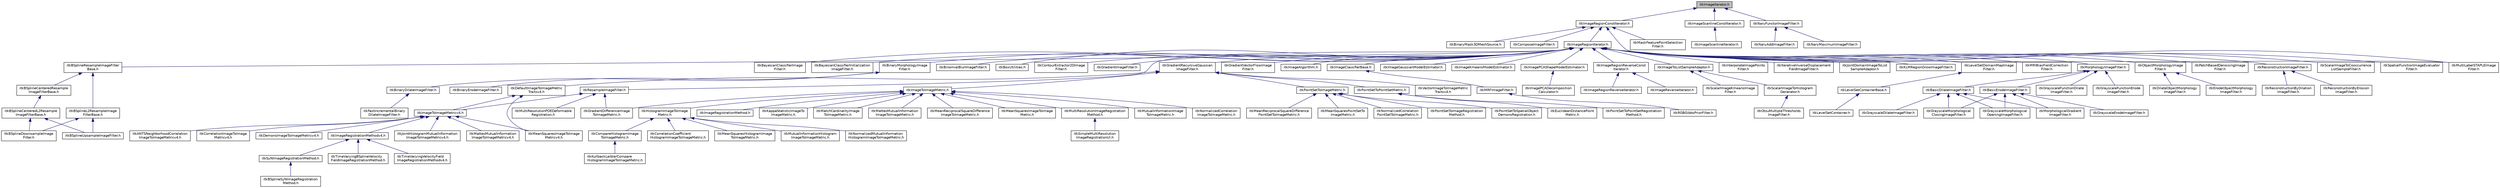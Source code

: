 digraph "itkImageIterator.h"
{
 // LATEX_PDF_SIZE
  edge [fontname="Helvetica",fontsize="10",labelfontname="Helvetica",labelfontsize="10"];
  node [fontname="Helvetica",fontsize="10",shape=record];
  Node1 [label="itkImageIterator.h",height=0.2,width=0.4,color="black", fillcolor="grey75", style="filled", fontcolor="black",tooltip=" "];
  Node1 -> Node2 [dir="back",color="midnightblue",fontsize="10",style="solid",fontname="Helvetica"];
  Node2 [label="itkImageRegionConstIterator.h",height=0.2,width=0.4,color="black", fillcolor="white", style="filled",URL="$itkImageRegionConstIterator_8h.html",tooltip=" "];
  Node2 -> Node3 [dir="back",color="midnightblue",fontsize="10",style="solid",fontname="Helvetica"];
  Node3 [label="itkBinaryMask3DMeshSource.h",height=0.2,width=0.4,color="black", fillcolor="white", style="filled",URL="$itkBinaryMask3DMeshSource_8h.html",tooltip=" "];
  Node2 -> Node4 [dir="back",color="midnightblue",fontsize="10",style="solid",fontname="Helvetica"];
  Node4 [label="itkComposeImageFilter.h",height=0.2,width=0.4,color="black", fillcolor="white", style="filled",URL="$itkComposeImageFilter_8h.html",tooltip=" "];
  Node2 -> Node5 [dir="back",color="midnightblue",fontsize="10",style="solid",fontname="Helvetica"];
  Node5 [label="itkImageRegionIterator.h",height=0.2,width=0.4,color="black", fillcolor="white", style="filled",URL="$itkImageRegionIterator_8h.html",tooltip=" "];
  Node5 -> Node6 [dir="back",color="midnightblue",fontsize="10",style="solid",fontname="Helvetica"];
  Node6 [label="itkBSplineResampleImageFilter\lBase.h",height=0.2,width=0.4,color="black", fillcolor="white", style="filled",URL="$itkBSplineResampleImageFilterBase_8h.html",tooltip=" "];
  Node6 -> Node7 [dir="back",color="midnightblue",fontsize="10",style="solid",fontname="Helvetica"];
  Node7 [label="itkBSplineCenteredResample\lImageFilterBase.h",height=0.2,width=0.4,color="black", fillcolor="white", style="filled",URL="$itkBSplineCenteredResampleImageFilterBase_8h.html",tooltip=" "];
  Node7 -> Node8 [dir="back",color="midnightblue",fontsize="10",style="solid",fontname="Helvetica"];
  Node8 [label="itkBSplineCenteredL2Resample\lImageFilterBase.h",height=0.2,width=0.4,color="black", fillcolor="white", style="filled",URL="$itkBSplineCenteredL2ResampleImageFilterBase_8h.html",tooltip=" "];
  Node8 -> Node9 [dir="back",color="midnightblue",fontsize="10",style="solid",fontname="Helvetica"];
  Node9 [label="itkBSplineDownsampleImage\lFilter.h",height=0.2,width=0.4,color="black", fillcolor="white", style="filled",URL="$itkBSplineDownsampleImageFilter_8h.html",tooltip=" "];
  Node8 -> Node10 [dir="back",color="midnightblue",fontsize="10",style="solid",fontname="Helvetica"];
  Node10 [label="itkBSplineUpsampleImageFilter.h",height=0.2,width=0.4,color="black", fillcolor="white", style="filled",URL="$itkBSplineUpsampleImageFilter_8h.html",tooltip=" "];
  Node6 -> Node11 [dir="back",color="midnightblue",fontsize="10",style="solid",fontname="Helvetica"];
  Node11 [label="itkBSplineL2ResampleImage\lFilterBase.h",height=0.2,width=0.4,color="black", fillcolor="white", style="filled",URL="$itkBSplineL2ResampleImageFilterBase_8h.html",tooltip=" "];
  Node11 -> Node9 [dir="back",color="midnightblue",fontsize="10",style="solid",fontname="Helvetica"];
  Node11 -> Node10 [dir="back",color="midnightblue",fontsize="10",style="solid",fontname="Helvetica"];
  Node5 -> Node12 [dir="back",color="midnightblue",fontsize="10",style="solid",fontname="Helvetica"];
  Node12 [label="itkBayesianClassifierImage\lFilter.h",height=0.2,width=0.4,color="black", fillcolor="white", style="filled",URL="$itkBayesianClassifierImageFilter_8h.html",tooltip=" "];
  Node5 -> Node13 [dir="back",color="midnightblue",fontsize="10",style="solid",fontname="Helvetica"];
  Node13 [label="itkBayesianClassifierInitialization\lImageFilter.h",height=0.2,width=0.4,color="black", fillcolor="white", style="filled",URL="$itkBayesianClassifierInitializationImageFilter_8h.html",tooltip=" "];
  Node5 -> Node14 [dir="back",color="midnightblue",fontsize="10",style="solid",fontname="Helvetica"];
  Node14 [label="itkBinaryMorphologyImage\lFilter.h",height=0.2,width=0.4,color="black", fillcolor="white", style="filled",URL="$itkBinaryMorphologyImageFilter_8h.html",tooltip=" "];
  Node14 -> Node15 [dir="back",color="midnightblue",fontsize="10",style="solid",fontname="Helvetica"];
  Node15 [label="itkBinaryDilateImageFilter.h",height=0.2,width=0.4,color="black", fillcolor="white", style="filled",URL="$itkBinaryDilateImageFilter_8h.html",tooltip=" "];
  Node15 -> Node16 [dir="back",color="midnightblue",fontsize="10",style="solid",fontname="Helvetica"];
  Node16 [label="itkFastIncrementalBinary\lDilateImageFilter.h",height=0.2,width=0.4,color="black", fillcolor="white", style="filled",URL="$itkFastIncrementalBinaryDilateImageFilter_8h.html",tooltip=" "];
  Node14 -> Node17 [dir="back",color="midnightblue",fontsize="10",style="solid",fontname="Helvetica"];
  Node17 [label="itkBinaryErodeImageFilter.h",height=0.2,width=0.4,color="black", fillcolor="white", style="filled",URL="$itkBinaryErodeImageFilter_8h.html",tooltip=" "];
  Node5 -> Node18 [dir="back",color="midnightblue",fontsize="10",style="solid",fontname="Helvetica"];
  Node18 [label="itkBinomialBlurImageFilter.h",height=0.2,width=0.4,color="black", fillcolor="white", style="filled",URL="$itkBinomialBlurImageFilter_8h.html",tooltip=" "];
  Node5 -> Node19 [dir="back",color="midnightblue",fontsize="10",style="solid",fontname="Helvetica"];
  Node19 [label="itkBoxUtilities.h",height=0.2,width=0.4,color="black", fillcolor="white", style="filled",URL="$itkBoxUtilities_8h.html",tooltip=" "];
  Node5 -> Node20 [dir="back",color="midnightblue",fontsize="10",style="solid",fontname="Helvetica"];
  Node20 [label="itkContourExtractor2DImage\lFilter.h",height=0.2,width=0.4,color="black", fillcolor="white", style="filled",URL="$itkContourExtractor2DImageFilter_8h.html",tooltip=" "];
  Node5 -> Node21 [dir="back",color="midnightblue",fontsize="10",style="solid",fontname="Helvetica"];
  Node21 [label="itkGradientImageFilter.h",height=0.2,width=0.4,color="black", fillcolor="white", style="filled",URL="$itkGradientImageFilter_8h.html",tooltip=" "];
  Node5 -> Node22 [dir="back",color="midnightblue",fontsize="10",style="solid",fontname="Helvetica"];
  Node22 [label="itkGradientRecursiveGaussian\lImageFilter.h",height=0.2,width=0.4,color="black", fillcolor="white", style="filled",URL="$itkGradientRecursiveGaussianImageFilter_8h.html",tooltip=" "];
  Node22 -> Node23 [dir="back",color="midnightblue",fontsize="10",style="solid",fontname="Helvetica"];
  Node23 [label="itkDefaultImageToImageMetric\lTraitsv4.h",height=0.2,width=0.4,color="black", fillcolor="white", style="filled",URL="$itkDefaultImageToImageMetricTraitsv4_8h.html",tooltip=" "];
  Node23 -> Node24 [dir="back",color="midnightblue",fontsize="10",style="solid",fontname="Helvetica"];
  Node24 [label="itkImageToImageMetricv4.h",height=0.2,width=0.4,color="black", fillcolor="white", style="filled",URL="$itkImageToImageMetricv4_8h.html",tooltip=" "];
  Node24 -> Node25 [dir="back",color="midnightblue",fontsize="10",style="solid",fontname="Helvetica"];
  Node25 [label="itkANTSNeighborhoodCorrelation\lImageToImageMetricv4.h",height=0.2,width=0.4,color="black", fillcolor="white", style="filled",URL="$itkANTSNeighborhoodCorrelationImageToImageMetricv4_8h.html",tooltip=" "];
  Node24 -> Node26 [dir="back",color="midnightblue",fontsize="10",style="solid",fontname="Helvetica"];
  Node26 [label="itkCorrelationImageToImage\lMetricv4.h",height=0.2,width=0.4,color="black", fillcolor="white", style="filled",URL="$itkCorrelationImageToImageMetricv4_8h.html",tooltip=" "];
  Node24 -> Node27 [dir="back",color="midnightblue",fontsize="10",style="solid",fontname="Helvetica"];
  Node27 [label="itkDemonsImageToImageMetricv4.h",height=0.2,width=0.4,color="black", fillcolor="white", style="filled",URL="$itkDemonsImageToImageMetricv4_8h.html",tooltip=" "];
  Node24 -> Node28 [dir="back",color="midnightblue",fontsize="10",style="solid",fontname="Helvetica"];
  Node28 [label="itkImageRegistrationMethodv4.h",height=0.2,width=0.4,color="black", fillcolor="white", style="filled",URL="$itkImageRegistrationMethodv4_8h.html",tooltip=" "];
  Node28 -> Node29 [dir="back",color="midnightblue",fontsize="10",style="solid",fontname="Helvetica"];
  Node29 [label="itkSyNImageRegistrationMethod.h",height=0.2,width=0.4,color="black", fillcolor="white", style="filled",URL="$itkSyNImageRegistrationMethod_8h.html",tooltip=" "];
  Node29 -> Node30 [dir="back",color="midnightblue",fontsize="10",style="solid",fontname="Helvetica"];
  Node30 [label="itkBSplineSyNImageRegistration\lMethod.h",height=0.2,width=0.4,color="black", fillcolor="white", style="filled",URL="$itkBSplineSyNImageRegistrationMethod_8h.html",tooltip=" "];
  Node28 -> Node31 [dir="back",color="midnightblue",fontsize="10",style="solid",fontname="Helvetica"];
  Node31 [label="itkTimeVaryingBSplineVelocity\lFieldImageRegistrationMethod.h",height=0.2,width=0.4,color="black", fillcolor="white", style="filled",URL="$itkTimeVaryingBSplineVelocityFieldImageRegistrationMethod_8h.html",tooltip=" "];
  Node28 -> Node32 [dir="back",color="midnightblue",fontsize="10",style="solid",fontname="Helvetica"];
  Node32 [label="itkTimeVaryingVelocityField\lImageRegistrationMethodv4.h",height=0.2,width=0.4,color="black", fillcolor="white", style="filled",URL="$itkTimeVaryingVelocityFieldImageRegistrationMethodv4_8h.html",tooltip=" "];
  Node24 -> Node33 [dir="back",color="midnightblue",fontsize="10",style="solid",fontname="Helvetica"];
  Node33 [label="itkJointHistogramMutualInformation\lImageToImageMetricv4.h",height=0.2,width=0.4,color="black", fillcolor="white", style="filled",URL="$itkJointHistogramMutualInformationImageToImageMetricv4_8h.html",tooltip=" "];
  Node24 -> Node34 [dir="back",color="midnightblue",fontsize="10",style="solid",fontname="Helvetica"];
  Node34 [label="itkMattesMutualInformation\lImageToImageMetricv4.h",height=0.2,width=0.4,color="black", fillcolor="white", style="filled",URL="$itkMattesMutualInformationImageToImageMetricv4_8h.html",tooltip=" "];
  Node24 -> Node35 [dir="back",color="midnightblue",fontsize="10",style="solid",fontname="Helvetica"];
  Node35 [label="itkMeanSquaresImageToImage\lMetricv4.h",height=0.2,width=0.4,color="black", fillcolor="white", style="filled",URL="$itkMeanSquaresImageToImageMetricv4_8h.html",tooltip=" "];
  Node23 -> Node35 [dir="back",color="midnightblue",fontsize="10",style="solid",fontname="Helvetica"];
  Node22 -> Node36 [dir="back",color="midnightblue",fontsize="10",style="solid",fontname="Helvetica"];
  Node36 [label="itkImageToImageMetric.h",height=0.2,width=0.4,color="black", fillcolor="white", style="filled",URL="$itkImageToImageMetric_8h.html",tooltip=" "];
  Node36 -> Node37 [dir="back",color="midnightblue",fontsize="10",style="solid",fontname="Helvetica"];
  Node37 [label="itkGradientDifferenceImage\lToImageMetric.h",height=0.2,width=0.4,color="black", fillcolor="white", style="filled",URL="$itkGradientDifferenceImageToImageMetric_8h.html",tooltip=" "];
  Node36 -> Node38 [dir="back",color="midnightblue",fontsize="10",style="solid",fontname="Helvetica"];
  Node38 [label="itkHistogramImageToImage\lMetric.h",height=0.2,width=0.4,color="black", fillcolor="white", style="filled",URL="$itkHistogramImageToImageMetric_8h.html",tooltip=" "];
  Node38 -> Node39 [dir="back",color="midnightblue",fontsize="10",style="solid",fontname="Helvetica"];
  Node39 [label="itkCompareHistogramImage\lToImageMetric.h",height=0.2,width=0.4,color="black", fillcolor="white", style="filled",URL="$itkCompareHistogramImageToImageMetric_8h.html",tooltip=" "];
  Node39 -> Node40 [dir="back",color="midnightblue",fontsize="10",style="solid",fontname="Helvetica"];
  Node40 [label="itkKullbackLeiblerCompare\lHistogramImageToImageMetric.h",height=0.2,width=0.4,color="black", fillcolor="white", style="filled",URL="$itkKullbackLeiblerCompareHistogramImageToImageMetric_8h.html",tooltip=" "];
  Node38 -> Node41 [dir="back",color="midnightblue",fontsize="10",style="solid",fontname="Helvetica"];
  Node41 [label="itkCorrelationCoefficient\lHistogramImageToImageMetric.h",height=0.2,width=0.4,color="black", fillcolor="white", style="filled",URL="$itkCorrelationCoefficientHistogramImageToImageMetric_8h.html",tooltip=" "];
  Node38 -> Node42 [dir="back",color="midnightblue",fontsize="10",style="solid",fontname="Helvetica"];
  Node42 [label="itkMeanSquaresHistogramImage\lToImageMetric.h",height=0.2,width=0.4,color="black", fillcolor="white", style="filled",URL="$itkMeanSquaresHistogramImageToImageMetric_8h.html",tooltip=" "];
  Node38 -> Node43 [dir="back",color="midnightblue",fontsize="10",style="solid",fontname="Helvetica"];
  Node43 [label="itkMutualInformationHistogram\lImageToImageMetric.h",height=0.2,width=0.4,color="black", fillcolor="white", style="filled",URL="$itkMutualInformationHistogramImageToImageMetric_8h.html",tooltip=" "];
  Node38 -> Node44 [dir="back",color="midnightblue",fontsize="10",style="solid",fontname="Helvetica"];
  Node44 [label="itkNormalizedMutualInformation\lHistogramImageToImageMetric.h",height=0.2,width=0.4,color="black", fillcolor="white", style="filled",URL="$itkNormalizedMutualInformationHistogramImageToImageMetric_8h.html",tooltip=" "];
  Node36 -> Node45 [dir="back",color="midnightblue",fontsize="10",style="solid",fontname="Helvetica"];
  Node45 [label="itkImageRegistrationMethod.h",height=0.2,width=0.4,color="black", fillcolor="white", style="filled",URL="$itkImageRegistrationMethod_8h.html",tooltip=" "];
  Node36 -> Node46 [dir="back",color="midnightblue",fontsize="10",style="solid",fontname="Helvetica"];
  Node46 [label="itkKappaStatisticImageTo\lImageMetric.h",height=0.2,width=0.4,color="black", fillcolor="white", style="filled",URL="$itkKappaStatisticImageToImageMetric_8h.html",tooltip=" "];
  Node36 -> Node47 [dir="back",color="midnightblue",fontsize="10",style="solid",fontname="Helvetica"];
  Node47 [label="itkMatchCardinalityImage\lToImageMetric.h",height=0.2,width=0.4,color="black", fillcolor="white", style="filled",URL="$itkMatchCardinalityImageToImageMetric_8h.html",tooltip=" "];
  Node36 -> Node48 [dir="back",color="midnightblue",fontsize="10",style="solid",fontname="Helvetica"];
  Node48 [label="itkMattesMutualInformation\lImageToImageMetric.h",height=0.2,width=0.4,color="black", fillcolor="white", style="filled",URL="$itkMattesMutualInformationImageToImageMetric_8h.html",tooltip=" "];
  Node36 -> Node49 [dir="back",color="midnightblue",fontsize="10",style="solid",fontname="Helvetica"];
  Node49 [label="itkMeanReciprocalSquareDifference\lImageToImageMetric.h",height=0.2,width=0.4,color="black", fillcolor="white", style="filled",URL="$itkMeanReciprocalSquareDifferenceImageToImageMetric_8h.html",tooltip=" "];
  Node36 -> Node50 [dir="back",color="midnightblue",fontsize="10",style="solid",fontname="Helvetica"];
  Node50 [label="itkMeanSquaresImageToImage\lMetric.h",height=0.2,width=0.4,color="black", fillcolor="white", style="filled",URL="$itkMeanSquaresImageToImageMetric_8h.html",tooltip=" "];
  Node36 -> Node51 [dir="back",color="midnightblue",fontsize="10",style="solid",fontname="Helvetica"];
  Node51 [label="itkMultiResolutionImageRegistration\lMethod.h",height=0.2,width=0.4,color="black", fillcolor="white", style="filled",URL="$itkMultiResolutionImageRegistrationMethod_8h.html",tooltip=" "];
  Node51 -> Node52 [dir="back",color="midnightblue",fontsize="10",style="solid",fontname="Helvetica"];
  Node52 [label="itkSimpleMultiResolution\lImageRegistrationUI.h",height=0.2,width=0.4,color="black", fillcolor="white", style="filled",URL="$itkSimpleMultiResolutionImageRegistrationUI_8h.html",tooltip=" "];
  Node36 -> Node53 [dir="back",color="midnightblue",fontsize="10",style="solid",fontname="Helvetica"];
  Node53 [label="itkMutualInformationImage\lToImageMetric.h",height=0.2,width=0.4,color="black", fillcolor="white", style="filled",URL="$itkMutualInformationImageToImageMetric_8h.html",tooltip=" "];
  Node36 -> Node54 [dir="back",color="midnightblue",fontsize="10",style="solid",fontname="Helvetica"];
  Node54 [label="itkNormalizedCorrelation\lImageToImageMetric.h",height=0.2,width=0.4,color="black", fillcolor="white", style="filled",URL="$itkNormalizedCorrelationImageToImageMetric_8h.html",tooltip=" "];
  Node22 -> Node55 [dir="back",color="midnightblue",fontsize="10",style="solid",fontname="Helvetica"];
  Node55 [label="itkPointSetToImageMetric.h",height=0.2,width=0.4,color="black", fillcolor="white", style="filled",URL="$itkPointSetToImageMetric_8h.html",tooltip=" "];
  Node55 -> Node56 [dir="back",color="midnightblue",fontsize="10",style="solid",fontname="Helvetica"];
  Node56 [label="itkMeanReciprocalSquareDifference\lPointSetToImageMetric.h",height=0.2,width=0.4,color="black", fillcolor="white", style="filled",URL="$itkMeanReciprocalSquareDifferencePointSetToImageMetric_8h.html",tooltip=" "];
  Node55 -> Node57 [dir="back",color="midnightblue",fontsize="10",style="solid",fontname="Helvetica"];
  Node57 [label="itkMeanSquaresPointSetTo\lImageMetric.h",height=0.2,width=0.4,color="black", fillcolor="white", style="filled",URL="$itkMeanSquaresPointSetToImageMetric_8h.html",tooltip=" "];
  Node55 -> Node58 [dir="back",color="midnightblue",fontsize="10",style="solid",fontname="Helvetica"];
  Node58 [label="itkNormalizedCorrelation\lPointSetToImageMetric.h",height=0.2,width=0.4,color="black", fillcolor="white", style="filled",URL="$itkNormalizedCorrelationPointSetToImageMetric_8h.html",tooltip=" "];
  Node55 -> Node59 [dir="back",color="midnightblue",fontsize="10",style="solid",fontname="Helvetica"];
  Node59 [label="itkPointSetToImageRegistration\lMethod.h",height=0.2,width=0.4,color="black", fillcolor="white", style="filled",URL="$itkPointSetToImageRegistrationMethod_8h.html",tooltip=" "];
  Node55 -> Node60 [dir="back",color="midnightblue",fontsize="10",style="solid",fontname="Helvetica"];
  Node60 [label="itkPointSetToSpatialObject\lDemonsRegistration.h",height=0.2,width=0.4,color="black", fillcolor="white", style="filled",URL="$itkPointSetToSpatialObjectDemonsRegistration_8h.html",tooltip=" "];
  Node22 -> Node61 [dir="back",color="midnightblue",fontsize="10",style="solid",fontname="Helvetica"];
  Node61 [label="itkPointSetToPointSetMetric.h",height=0.2,width=0.4,color="black", fillcolor="white", style="filled",URL="$itkPointSetToPointSetMetric_8h.html",tooltip=" "];
  Node61 -> Node62 [dir="back",color="midnightblue",fontsize="10",style="solid",fontname="Helvetica"];
  Node62 [label="itkEuclideanDistancePoint\lMetric.h",height=0.2,width=0.4,color="black", fillcolor="white", style="filled",URL="$itkEuclideanDistancePointMetric_8h.html",tooltip=" "];
  Node61 -> Node63 [dir="back",color="midnightblue",fontsize="10",style="solid",fontname="Helvetica"];
  Node63 [label="itkPointSetToPointSetRegistration\lMethod.h",height=0.2,width=0.4,color="black", fillcolor="white", style="filled",URL="$itkPointSetToPointSetRegistrationMethod_8h.html",tooltip=" "];
  Node22 -> Node64 [dir="back",color="midnightblue",fontsize="10",style="solid",fontname="Helvetica"];
  Node64 [label="itkVectorImageToImageMetric\lTraitsv4.h",height=0.2,width=0.4,color="black", fillcolor="white", style="filled",URL="$itkVectorImageToImageMetricTraitsv4_8h.html",tooltip=" "];
  Node5 -> Node65 [dir="back",color="midnightblue",fontsize="10",style="solid",fontname="Helvetica"];
  Node65 [label="itkGradientVectorFlowImage\lFilter.h",height=0.2,width=0.4,color="black", fillcolor="white", style="filled",URL="$itkGradientVectorFlowImageFilter_8h.html",tooltip=" "];
  Node5 -> Node66 [dir="back",color="midnightblue",fontsize="10",style="solid",fontname="Helvetica"];
  Node66 [label="itkImageAlgorithm.h",height=0.2,width=0.4,color="black", fillcolor="white", style="filled",URL="$itkImageAlgorithm_8h.html",tooltip=" "];
  Node5 -> Node67 [dir="back",color="midnightblue",fontsize="10",style="solid",fontname="Helvetica"];
  Node67 [label="itkImageClassifierBase.h",height=0.2,width=0.4,color="black", fillcolor="white", style="filled",URL="$itkImageClassifierBase_8h.html",tooltip=" "];
  Node67 -> Node68 [dir="back",color="midnightblue",fontsize="10",style="solid",fontname="Helvetica"];
  Node68 [label="itkMRFImageFilter.h",height=0.2,width=0.4,color="black", fillcolor="white", style="filled",URL="$itkMRFImageFilter_8h.html",tooltip=" "];
  Node68 -> Node69 [dir="back",color="midnightblue",fontsize="10",style="solid",fontname="Helvetica"];
  Node69 [label="itkRGBGibbsPriorFilter.h",height=0.2,width=0.4,color="black", fillcolor="white", style="filled",URL="$itkRGBGibbsPriorFilter_8h.html",tooltip=" "];
  Node5 -> Node70 [dir="back",color="midnightblue",fontsize="10",style="solid",fontname="Helvetica"];
  Node70 [label="itkImageGaussianModelEstimator.h",height=0.2,width=0.4,color="black", fillcolor="white", style="filled",URL="$itkImageGaussianModelEstimator_8h.html",tooltip=" "];
  Node5 -> Node71 [dir="back",color="midnightblue",fontsize="10",style="solid",fontname="Helvetica"];
  Node71 [label="itkImageKmeansModelEstimator.h",height=0.2,width=0.4,color="black", fillcolor="white", style="filled",URL="$itkImageKmeansModelEstimator_8h.html",tooltip=" "];
  Node5 -> Node72 [dir="back",color="midnightblue",fontsize="10",style="solid",fontname="Helvetica"];
  Node72 [label="itkImagePCAShapeModelEstimator.h",height=0.2,width=0.4,color="black", fillcolor="white", style="filled",URL="$itkImagePCAShapeModelEstimator_8h.html",tooltip=" "];
  Node72 -> Node73 [dir="back",color="midnightblue",fontsize="10",style="solid",fontname="Helvetica"];
  Node73 [label="itkImagePCADecomposition\lCalculator.h",height=0.2,width=0.4,color="black", fillcolor="white", style="filled",URL="$itkImagePCADecompositionCalculator_8h.html",tooltip=" "];
  Node5 -> Node74 [dir="back",color="midnightblue",fontsize="10",style="solid",fontname="Helvetica"];
  Node74 [label="itkImageRegionReverseConst\lIterator.h",height=0.2,width=0.4,color="black", fillcolor="white", style="filled",URL="$itkImageRegionReverseConstIterator_8h.html",tooltip=" "];
  Node74 -> Node75 [dir="back",color="midnightblue",fontsize="10",style="solid",fontname="Helvetica"];
  Node75 [label="itkImageRegionReverseIterator.h",height=0.2,width=0.4,color="black", fillcolor="white", style="filled",URL="$itkImageRegionReverseIterator_8h.html",tooltip=" "];
  Node74 -> Node76 [dir="back",color="midnightblue",fontsize="10",style="solid",fontname="Helvetica"];
  Node76 [label="itkImageReverseIterator.h",height=0.2,width=0.4,color="black", fillcolor="white", style="filled",URL="$itkImageReverseIterator_8h.html",tooltip=" "];
  Node5 -> Node77 [dir="back",color="midnightblue",fontsize="10",style="solid",fontname="Helvetica"];
  Node77 [label="itkImageToListSampleAdaptor.h",height=0.2,width=0.4,color="black", fillcolor="white", style="filled",URL="$itkImageToListSampleAdaptor_8h.html",tooltip=" "];
  Node77 -> Node78 [dir="back",color="midnightblue",fontsize="10",style="solid",fontname="Helvetica"];
  Node78 [label="itkScalarImageKmeansImage\lFilter.h",height=0.2,width=0.4,color="black", fillcolor="white", style="filled",URL="$itkScalarImageKmeansImageFilter_8h.html",tooltip=" "];
  Node77 -> Node79 [dir="back",color="midnightblue",fontsize="10",style="solid",fontname="Helvetica"];
  Node79 [label="itkScalarImageToHistogram\lGenerator.h",height=0.2,width=0.4,color="black", fillcolor="white", style="filled",URL="$itkScalarImageToHistogramGenerator_8h.html",tooltip=" "];
  Node79 -> Node80 [dir="back",color="midnightblue",fontsize="10",style="solid",fontname="Helvetica"];
  Node80 [label="itkOtsuMultipleThresholds\lImageFilter.h",height=0.2,width=0.4,color="black", fillcolor="white", style="filled",URL="$itkOtsuMultipleThresholdsImageFilter_8h.html",tooltip=" "];
  Node5 -> Node81 [dir="back",color="midnightblue",fontsize="10",style="solid",fontname="Helvetica"];
  Node81 [label="itkInterpolateImagePoints\lFilter.h",height=0.2,width=0.4,color="black", fillcolor="white", style="filled",URL="$itkInterpolateImagePointsFilter_8h.html",tooltip=" "];
  Node5 -> Node82 [dir="back",color="midnightblue",fontsize="10",style="solid",fontname="Helvetica"];
  Node82 [label="itkIterativeInverseDisplacement\lFieldImageFilter.h",height=0.2,width=0.4,color="black", fillcolor="white", style="filled",URL="$itkIterativeInverseDisplacementFieldImageFilter_8h.html",tooltip=" "];
  Node5 -> Node83 [dir="back",color="midnightblue",fontsize="10",style="solid",fontname="Helvetica"];
  Node83 [label="itkJointDomainImageToList\lSampleAdaptor.h",height=0.2,width=0.4,color="black", fillcolor="white", style="filled",URL="$itkJointDomainImageToListSampleAdaptor_8h.html",tooltip=" "];
  Node5 -> Node84 [dir="back",color="midnightblue",fontsize="10",style="solid",fontname="Helvetica"];
  Node84 [label="itkKLMRegionGrowImageFilter.h",height=0.2,width=0.4,color="black", fillcolor="white", style="filled",URL="$itkKLMRegionGrowImageFilter_8h.html",tooltip=" "];
  Node5 -> Node85 [dir="back",color="midnightblue",fontsize="10",style="solid",fontname="Helvetica"];
  Node85 [label="itkLevelSetDomainMapImage\lFilter.h",height=0.2,width=0.4,color="black", fillcolor="white", style="filled",URL="$itkLevelSetDomainMapImageFilter_8h.html",tooltip=" "];
  Node85 -> Node86 [dir="back",color="midnightblue",fontsize="10",style="solid",fontname="Helvetica"];
  Node86 [label="itkLevelSetContainerBase.h",height=0.2,width=0.4,color="black", fillcolor="white", style="filled",URL="$itkLevelSetContainerBase_8h.html",tooltip=" "];
  Node86 -> Node87 [dir="back",color="midnightblue",fontsize="10",style="solid",fontname="Helvetica"];
  Node87 [label="itkLevelSetContainer.h",height=0.2,width=0.4,color="black", fillcolor="white", style="filled",URL="$itkLevelSetContainer_8h.html",tooltip=" "];
  Node5 -> Node88 [dir="back",color="midnightblue",fontsize="10",style="solid",fontname="Helvetica"];
  Node88 [label="itkMRIBiasFieldCorrection\lFilter.h",height=0.2,width=0.4,color="black", fillcolor="white", style="filled",URL="$itkMRIBiasFieldCorrectionFilter_8h.html",tooltip=" "];
  Node5 -> Node89 [dir="back",color="midnightblue",fontsize="10",style="solid",fontname="Helvetica"];
  Node89 [label="itkMorphologyImageFilter.h",height=0.2,width=0.4,color="black", fillcolor="white", style="filled",URL="$itkMorphologyImageFilter_8h.html",tooltip=" "];
  Node89 -> Node90 [dir="back",color="midnightblue",fontsize="10",style="solid",fontname="Helvetica"];
  Node90 [label="itkBasicDilateImageFilter.h",height=0.2,width=0.4,color="black", fillcolor="white", style="filled",URL="$itkBasicDilateImageFilter_8h.html",tooltip=" "];
  Node90 -> Node91 [dir="back",color="midnightblue",fontsize="10",style="solid",fontname="Helvetica"];
  Node91 [label="itkGrayscaleDilateImageFilter.h",height=0.2,width=0.4,color="black", fillcolor="white", style="filled",URL="$itkGrayscaleDilateImageFilter_8h.html",tooltip=" "];
  Node90 -> Node92 [dir="back",color="midnightblue",fontsize="10",style="solid",fontname="Helvetica"];
  Node92 [label="itkGrayscaleMorphological\lClosingImageFilter.h",height=0.2,width=0.4,color="black", fillcolor="white", style="filled",URL="$itkGrayscaleMorphologicalClosingImageFilter_8h.html",tooltip=" "];
  Node90 -> Node93 [dir="back",color="midnightblue",fontsize="10",style="solid",fontname="Helvetica"];
  Node93 [label="itkGrayscaleMorphological\lOpeningImageFilter.h",height=0.2,width=0.4,color="black", fillcolor="white", style="filled",URL="$itkGrayscaleMorphologicalOpeningImageFilter_8h.html",tooltip=" "];
  Node90 -> Node94 [dir="back",color="midnightblue",fontsize="10",style="solid",fontname="Helvetica"];
  Node94 [label="itkMorphologicalGradient\lImageFilter.h",height=0.2,width=0.4,color="black", fillcolor="white", style="filled",URL="$itkMorphologicalGradientImageFilter_8h.html",tooltip=" "];
  Node89 -> Node95 [dir="back",color="midnightblue",fontsize="10",style="solid",fontname="Helvetica"];
  Node95 [label="itkBasicErodeImageFilter.h",height=0.2,width=0.4,color="black", fillcolor="white", style="filled",URL="$itkBasicErodeImageFilter_8h.html",tooltip=" "];
  Node95 -> Node96 [dir="back",color="midnightblue",fontsize="10",style="solid",fontname="Helvetica"];
  Node96 [label="itkGrayscaleErodeImageFilter.h",height=0.2,width=0.4,color="black", fillcolor="white", style="filled",URL="$itkGrayscaleErodeImageFilter_8h.html",tooltip=" "];
  Node95 -> Node92 [dir="back",color="midnightblue",fontsize="10",style="solid",fontname="Helvetica"];
  Node95 -> Node93 [dir="back",color="midnightblue",fontsize="10",style="solid",fontname="Helvetica"];
  Node95 -> Node94 [dir="back",color="midnightblue",fontsize="10",style="solid",fontname="Helvetica"];
  Node89 -> Node97 [dir="back",color="midnightblue",fontsize="10",style="solid",fontname="Helvetica"];
  Node97 [label="itkGrayscaleFunctionDilate\lImageFilter.h",height=0.2,width=0.4,color="black", fillcolor="white", style="filled",URL="$itkGrayscaleFunctionDilateImageFilter_8h.html",tooltip=" "];
  Node89 -> Node98 [dir="back",color="midnightblue",fontsize="10",style="solid",fontname="Helvetica"];
  Node98 [label="itkGrayscaleFunctionErode\lImageFilter.h",height=0.2,width=0.4,color="black", fillcolor="white", style="filled",URL="$itkGrayscaleFunctionErodeImageFilter_8h.html",tooltip=" "];
  Node5 -> Node99 [dir="back",color="midnightblue",fontsize="10",style="solid",fontname="Helvetica"];
  Node99 [label="itkMultiLabelSTAPLEImage\lFilter.h",height=0.2,width=0.4,color="black", fillcolor="white", style="filled",URL="$itkMultiLabelSTAPLEImageFilter_8h.html",tooltip=" "];
  Node5 -> Node100 [dir="back",color="midnightblue",fontsize="10",style="solid",fontname="Helvetica"];
  Node100 [label="itkObjectMorphologyImage\lFilter.h",height=0.2,width=0.4,color="black", fillcolor="white", style="filled",URL="$itkObjectMorphologyImageFilter_8h.html",tooltip=" "];
  Node100 -> Node101 [dir="back",color="midnightblue",fontsize="10",style="solid",fontname="Helvetica"];
  Node101 [label="itkDilateObjectMorphology\lImageFilter.h",height=0.2,width=0.4,color="black", fillcolor="white", style="filled",URL="$itkDilateObjectMorphologyImageFilter_8h.html",tooltip=" "];
  Node100 -> Node102 [dir="back",color="midnightblue",fontsize="10",style="solid",fontname="Helvetica"];
  Node102 [label="itkErodeObjectMorphology\lImageFilter.h",height=0.2,width=0.4,color="black", fillcolor="white", style="filled",URL="$itkErodeObjectMorphologyImageFilter_8h.html",tooltip=" "];
  Node5 -> Node103 [dir="back",color="midnightblue",fontsize="10",style="solid",fontname="Helvetica"];
  Node103 [label="itkPatchBasedDenoisingImage\lFilter.h",height=0.2,width=0.4,color="black", fillcolor="white", style="filled",URL="$itkPatchBasedDenoisingImageFilter_8h.html",tooltip=" "];
  Node5 -> Node104 [dir="back",color="midnightblue",fontsize="10",style="solid",fontname="Helvetica"];
  Node104 [label="itkReconstructionImageFilter.h",height=0.2,width=0.4,color="black", fillcolor="white", style="filled",URL="$itkReconstructionImageFilter_8h.html",tooltip=" "];
  Node104 -> Node105 [dir="back",color="midnightblue",fontsize="10",style="solid",fontname="Helvetica"];
  Node105 [label="itkReconstructionByDilation\lImageFilter.h",height=0.2,width=0.4,color="black", fillcolor="white", style="filled",URL="$itkReconstructionByDilationImageFilter_8h.html",tooltip=" "];
  Node104 -> Node106 [dir="back",color="midnightblue",fontsize="10",style="solid",fontname="Helvetica"];
  Node106 [label="itkReconstructionByErosion\lImageFilter.h",height=0.2,width=0.4,color="black", fillcolor="white", style="filled",URL="$itkReconstructionByErosionImageFilter_8h.html",tooltip=" "];
  Node5 -> Node107 [dir="back",color="midnightblue",fontsize="10",style="solid",fontname="Helvetica"];
  Node107 [label="itkResampleImageFilter.h",height=0.2,width=0.4,color="black", fillcolor="white", style="filled",URL="$itkResampleImageFilter_8h.html",tooltip=" "];
  Node107 -> Node37 [dir="back",color="midnightblue",fontsize="10",style="solid",fontname="Helvetica"];
  Node107 -> Node24 [dir="back",color="midnightblue",fontsize="10",style="solid",fontname="Helvetica"];
  Node107 -> Node108 [dir="back",color="midnightblue",fontsize="10",style="solid",fontname="Helvetica"];
  Node108 [label="itkMultiResolutionPDEDeformable\lRegistration.h",height=0.2,width=0.4,color="black", fillcolor="white", style="filled",URL="$itkMultiResolutionPDEDeformableRegistration_8h.html",tooltip=" "];
  Node5 -> Node109 [dir="back",color="midnightblue",fontsize="10",style="solid",fontname="Helvetica"];
  Node109 [label="itkScalarImageToCooccurrence\lListSampleFilter.h",height=0.2,width=0.4,color="black", fillcolor="white", style="filled",URL="$itkScalarImageToCooccurrenceListSampleFilter_8h.html",tooltip=" "];
  Node5 -> Node110 [dir="back",color="midnightblue",fontsize="10",style="solid",fontname="Helvetica"];
  Node110 [label="itkSpatialFunctionImageEvaluator\lFilter.h",height=0.2,width=0.4,color="black", fillcolor="white", style="filled",URL="$itkSpatialFunctionImageEvaluatorFilter_8h.html",tooltip=" "];
  Node2 -> Node111 [dir="back",color="midnightblue",fontsize="10",style="solid",fontname="Helvetica"];
  Node111 [label="itkMaskFeaturePointSelection\lFilter.h",height=0.2,width=0.4,color="black", fillcolor="white", style="filled",URL="$itkMaskFeaturePointSelectionFilter_8h.html",tooltip=" "];
  Node2 -> Node99 [dir="back",color="midnightblue",fontsize="10",style="solid",fontname="Helvetica"];
  Node1 -> Node112 [dir="back",color="midnightblue",fontsize="10",style="solid",fontname="Helvetica"];
  Node112 [label="itkImageScanlineConstIterator.h",height=0.2,width=0.4,color="black", fillcolor="white", style="filled",URL="$itkImageScanlineConstIterator_8h.html",tooltip=" "];
  Node112 -> Node113 [dir="back",color="midnightblue",fontsize="10",style="solid",fontname="Helvetica"];
  Node113 [label="itkImageScanlineIterator.h",height=0.2,width=0.4,color="black", fillcolor="white", style="filled",URL="$itkImageScanlineIterator_8h.html",tooltip=" "];
  Node1 -> Node114 [dir="back",color="midnightblue",fontsize="10",style="solid",fontname="Helvetica"];
  Node114 [label="itkNaryFunctorImageFilter.h",height=0.2,width=0.4,color="black", fillcolor="white", style="filled",URL="$itkNaryFunctorImageFilter_8h.html",tooltip=" "];
  Node114 -> Node115 [dir="back",color="midnightblue",fontsize="10",style="solid",fontname="Helvetica"];
  Node115 [label="itkNaryAddImageFilter.h",height=0.2,width=0.4,color="black", fillcolor="white", style="filled",URL="$itkNaryAddImageFilter_8h.html",tooltip=" "];
  Node114 -> Node116 [dir="back",color="midnightblue",fontsize="10",style="solid",fontname="Helvetica"];
  Node116 [label="itkNaryMaximumImageFilter.h",height=0.2,width=0.4,color="black", fillcolor="white", style="filled",URL="$itkNaryMaximumImageFilter_8h.html",tooltip=" "];
}
